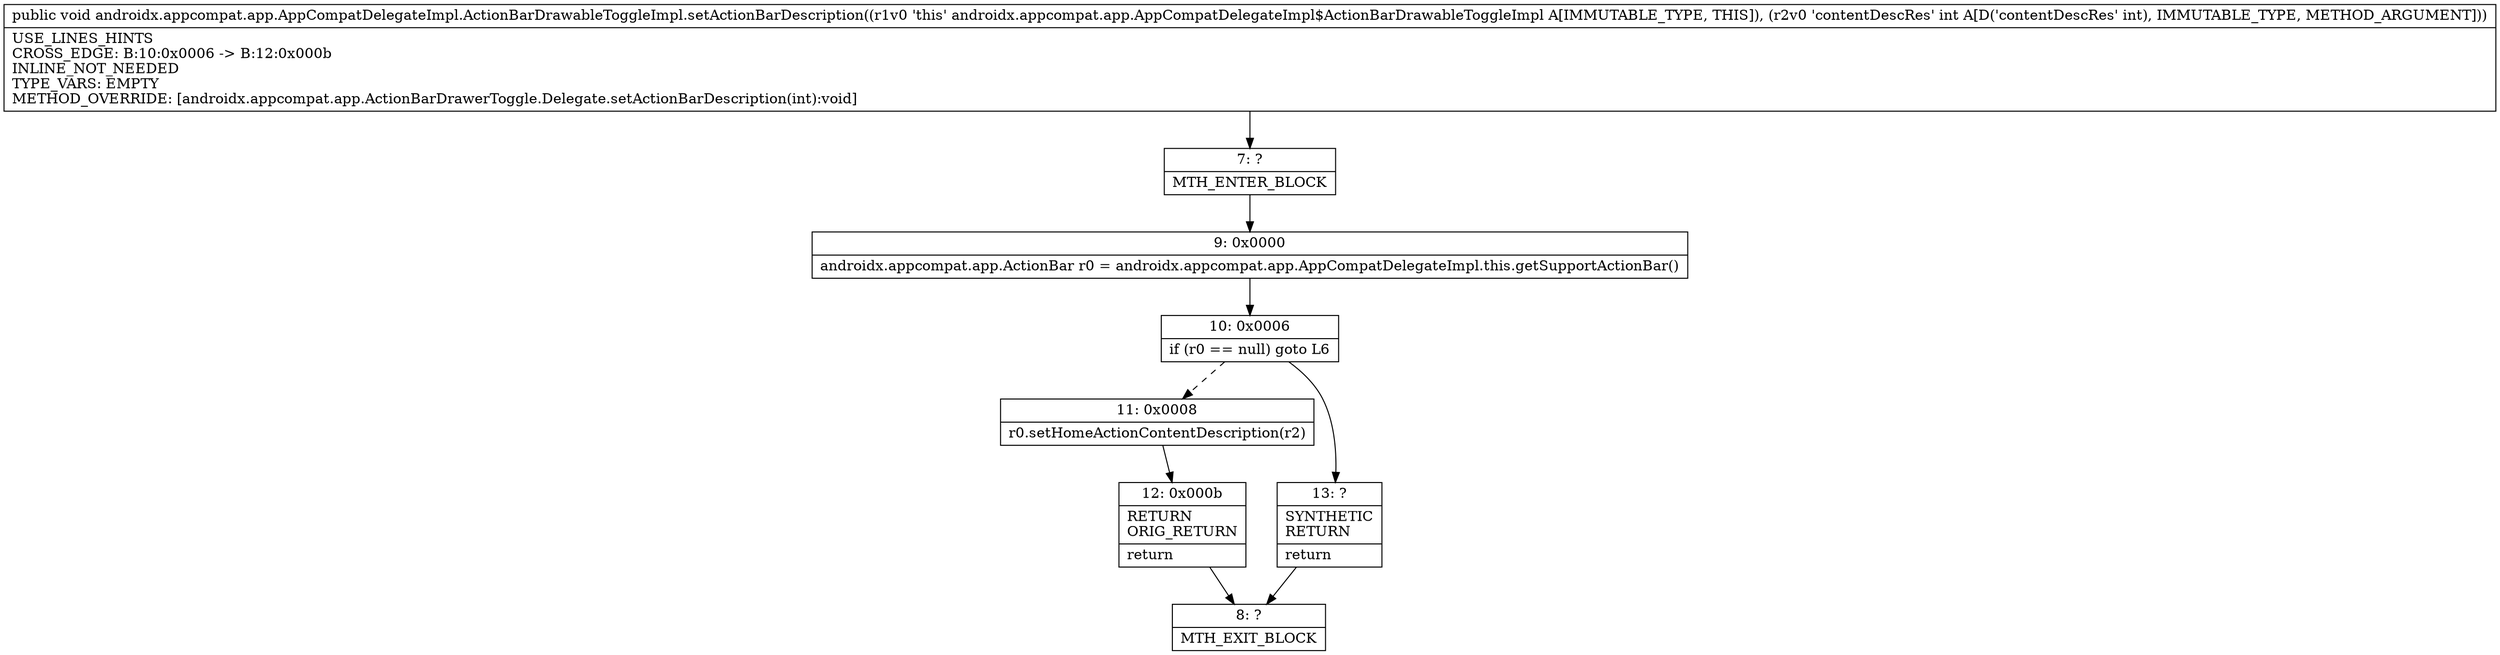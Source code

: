 digraph "CFG forandroidx.appcompat.app.AppCompatDelegateImpl.ActionBarDrawableToggleImpl.setActionBarDescription(I)V" {
Node_7 [shape=record,label="{7\:\ ?|MTH_ENTER_BLOCK\l}"];
Node_9 [shape=record,label="{9\:\ 0x0000|androidx.appcompat.app.ActionBar r0 = androidx.appcompat.app.AppCompatDelegateImpl.this.getSupportActionBar()\l}"];
Node_10 [shape=record,label="{10\:\ 0x0006|if (r0 == null) goto L6\l}"];
Node_11 [shape=record,label="{11\:\ 0x0008|r0.setHomeActionContentDescription(r2)\l}"];
Node_12 [shape=record,label="{12\:\ 0x000b|RETURN\lORIG_RETURN\l|return\l}"];
Node_8 [shape=record,label="{8\:\ ?|MTH_EXIT_BLOCK\l}"];
Node_13 [shape=record,label="{13\:\ ?|SYNTHETIC\lRETURN\l|return\l}"];
MethodNode[shape=record,label="{public void androidx.appcompat.app.AppCompatDelegateImpl.ActionBarDrawableToggleImpl.setActionBarDescription((r1v0 'this' androidx.appcompat.app.AppCompatDelegateImpl$ActionBarDrawableToggleImpl A[IMMUTABLE_TYPE, THIS]), (r2v0 'contentDescRes' int A[D('contentDescRes' int), IMMUTABLE_TYPE, METHOD_ARGUMENT]))  | USE_LINES_HINTS\lCROSS_EDGE: B:10:0x0006 \-\> B:12:0x000b\lINLINE_NOT_NEEDED\lTYPE_VARS: EMPTY\lMETHOD_OVERRIDE: [androidx.appcompat.app.ActionBarDrawerToggle.Delegate.setActionBarDescription(int):void]\l}"];
MethodNode -> Node_7;Node_7 -> Node_9;
Node_9 -> Node_10;
Node_10 -> Node_11[style=dashed];
Node_10 -> Node_13;
Node_11 -> Node_12;
Node_12 -> Node_8;
Node_13 -> Node_8;
}

